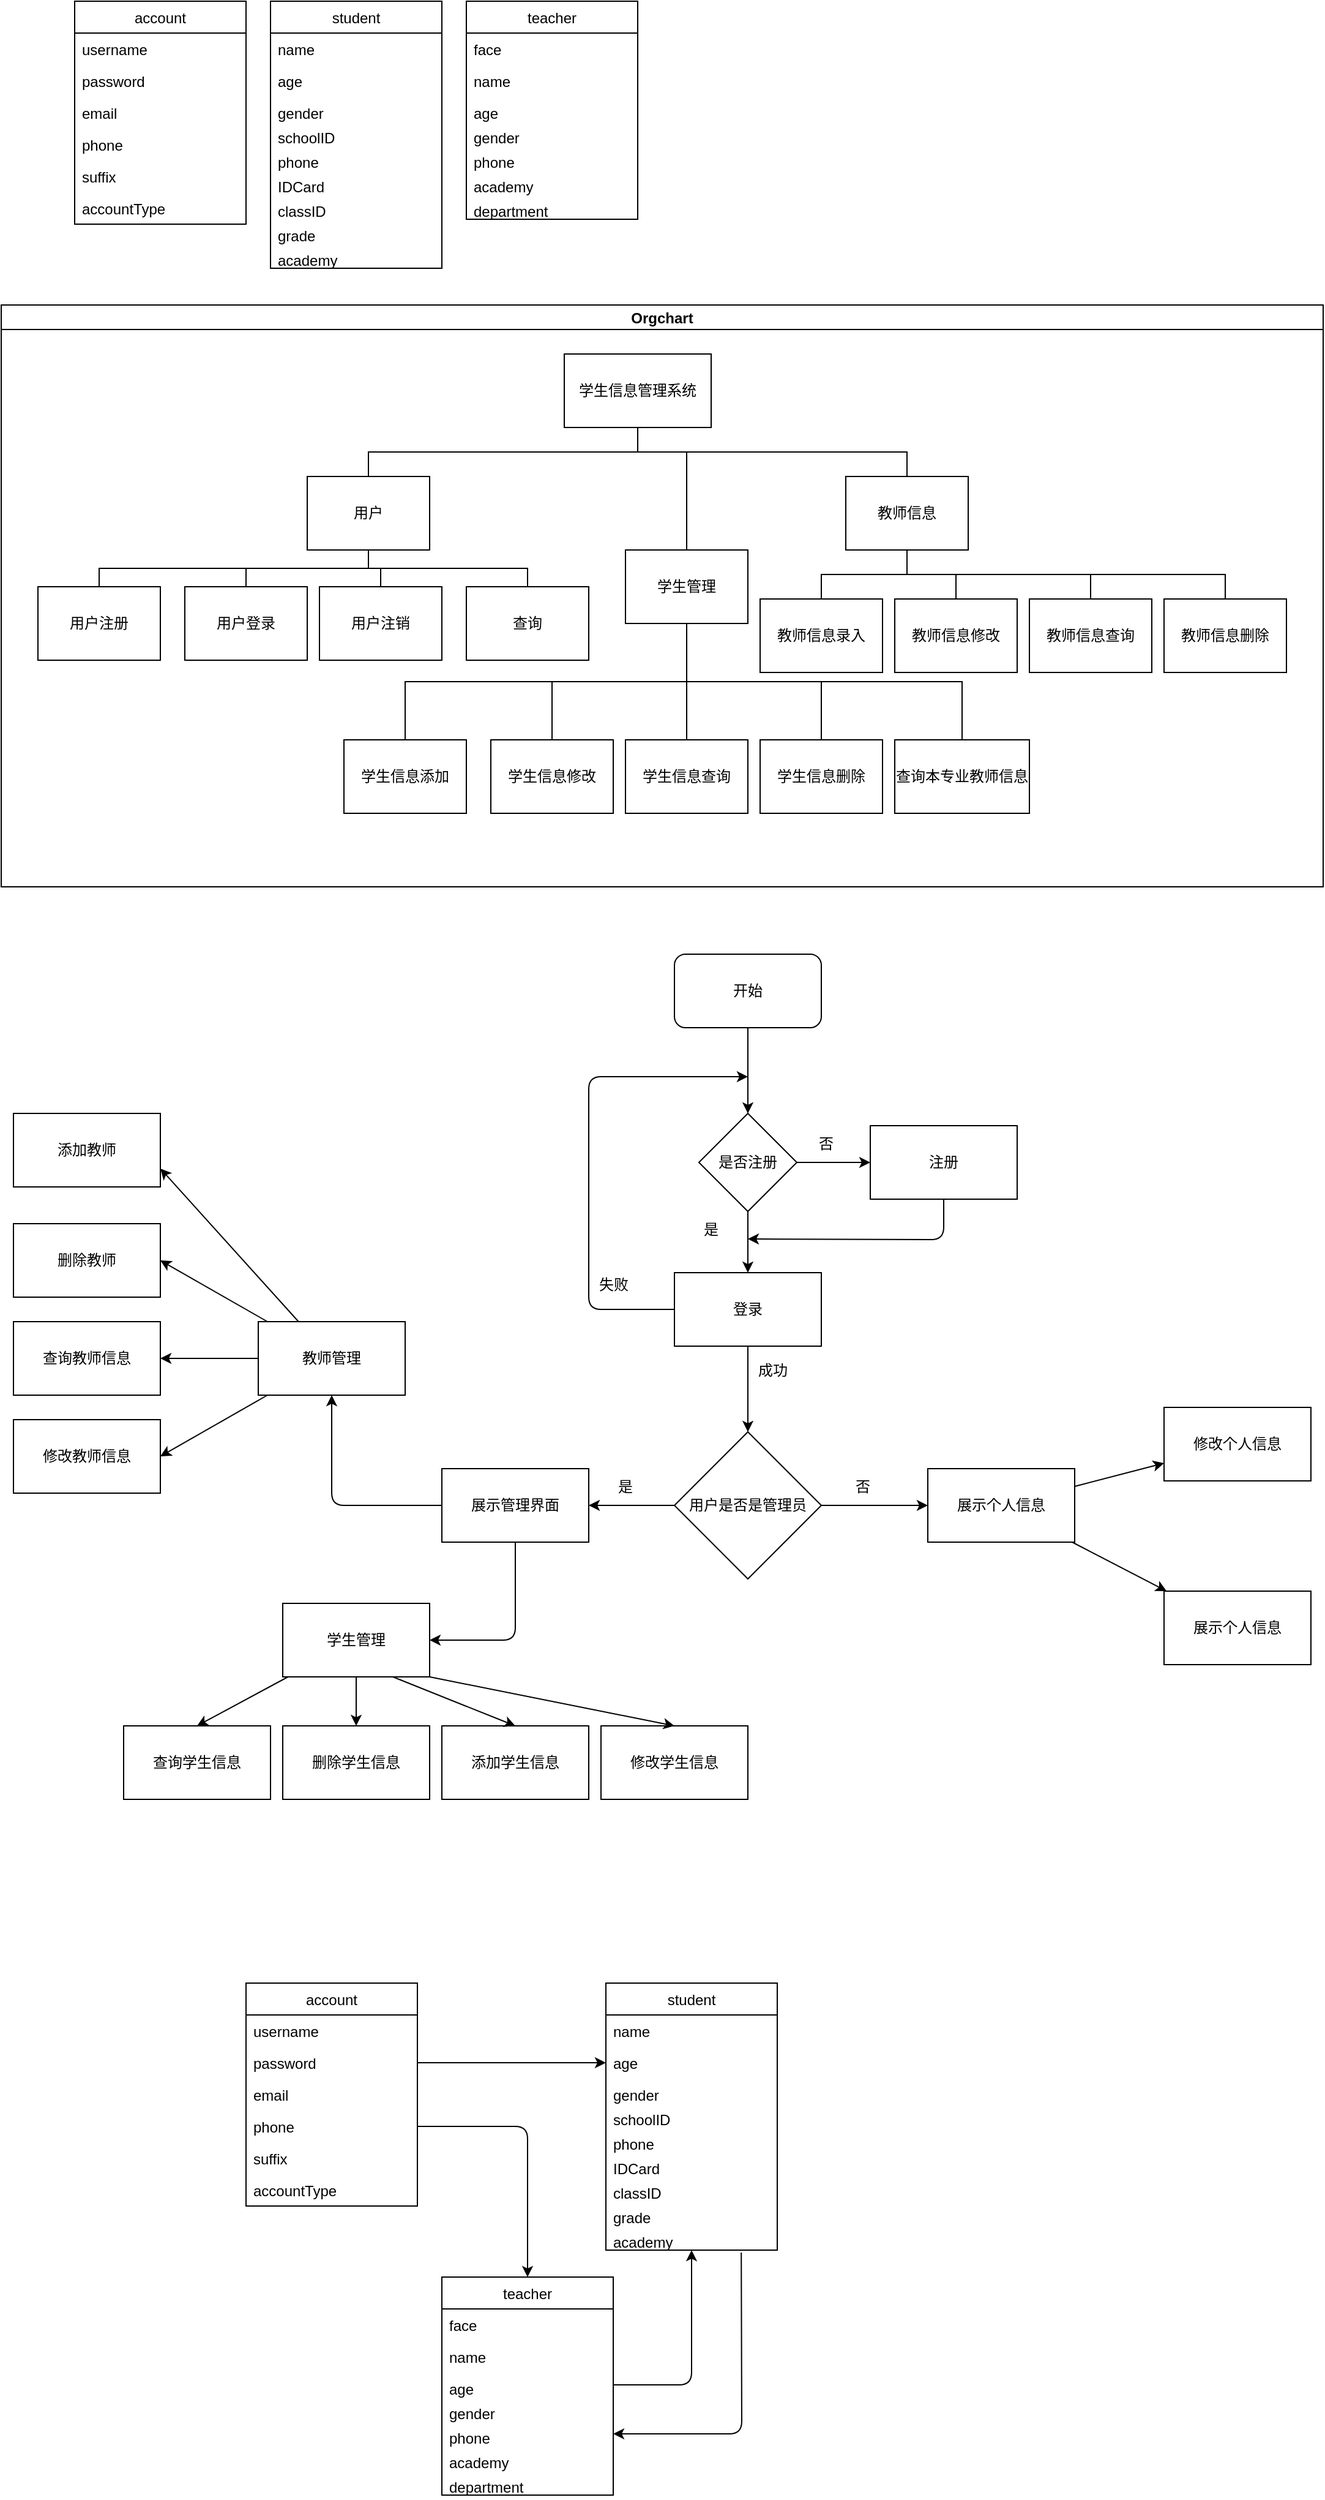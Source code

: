 <mxfile>
    <diagram id="DEsIzvHcYvWovUB4zy_y" name="第 1 页">
        <mxGraphModel dx="1398" dy="728" grid="1" gridSize="10" guides="1" tooltips="1" connect="1" arrows="1" fold="1" page="1" pageScale="1" pageWidth="827" pageHeight="1169" math="0" shadow="0">
            <root>
                <mxCell id="0"/>
                <mxCell id="1" parent="0"/>
                <mxCell id="2" value="account" style="swimlane;fontStyle=0;childLayout=stackLayout;horizontal=1;startSize=26;horizontalStack=0;resizeParent=1;resizeParentMax=0;resizeLast=0;collapsible=1;marginBottom=0;" parent="1" vertex="1">
                    <mxGeometry x="80" y="22" width="140" height="182" as="geometry"/>
                </mxCell>
                <mxCell id="3" value="username" style="text;strokeColor=none;fillColor=none;align=left;verticalAlign=top;spacingLeft=4;spacingRight=4;overflow=hidden;rotatable=0;points=[[0,0.5],[1,0.5]];portConstraint=eastwest;" parent="2" vertex="1">
                    <mxGeometry y="26" width="140" height="26" as="geometry"/>
                </mxCell>
                <mxCell id="4" value="password" style="text;strokeColor=none;fillColor=none;align=left;verticalAlign=top;spacingLeft=4;spacingRight=4;overflow=hidden;rotatable=0;points=[[0,0.5],[1,0.5]];portConstraint=eastwest;" parent="2" vertex="1">
                    <mxGeometry y="52" width="140" height="26" as="geometry"/>
                </mxCell>
                <mxCell id="63" value="email" style="text;strokeColor=none;fillColor=none;align=left;verticalAlign=top;spacingLeft=4;spacingRight=4;overflow=hidden;rotatable=0;points=[[0,0.5],[1,0.5]];portConstraint=eastwest;" vertex="1" parent="2">
                    <mxGeometry y="78" width="140" height="26" as="geometry"/>
                </mxCell>
                <mxCell id="64" value="phone" style="text;strokeColor=none;fillColor=none;align=left;verticalAlign=top;spacingLeft=4;spacingRight=4;overflow=hidden;rotatable=0;points=[[0,0.5],[1,0.5]];portConstraint=eastwest;" vertex="1" parent="2">
                    <mxGeometry y="104" width="140" height="26" as="geometry"/>
                </mxCell>
                <mxCell id="65" value="suffix" style="text;strokeColor=none;fillColor=none;align=left;verticalAlign=top;spacingLeft=4;spacingRight=4;overflow=hidden;rotatable=0;points=[[0,0.5],[1,0.5]];portConstraint=eastwest;" vertex="1" parent="2">
                    <mxGeometry y="130" width="140" height="26" as="geometry"/>
                </mxCell>
                <mxCell id="5" value="accountType" style="text;strokeColor=none;fillColor=none;align=left;verticalAlign=top;spacingLeft=4;spacingRight=4;overflow=hidden;rotatable=0;points=[[0,0.5],[1,0.5]];portConstraint=eastwest;" parent="2" vertex="1">
                    <mxGeometry y="156" width="140" height="26" as="geometry"/>
                </mxCell>
                <mxCell id="10" value="student" style="swimlane;fontStyle=0;childLayout=stackLayout;horizontal=1;startSize=26;horizontalStack=0;resizeParent=1;resizeParentMax=0;resizeLast=0;collapsible=1;marginBottom=0;" parent="1" vertex="1">
                    <mxGeometry x="240" y="22" width="140" height="218" as="geometry"/>
                </mxCell>
                <mxCell id="11" value="name" style="text;strokeColor=none;fillColor=none;align=left;verticalAlign=top;spacingLeft=4;spacingRight=4;overflow=hidden;rotatable=0;points=[[0,0.5],[1,0.5]];portConstraint=eastwest;" parent="10" vertex="1">
                    <mxGeometry y="26" width="140" height="26" as="geometry"/>
                </mxCell>
                <mxCell id="12" value="age" style="text;strokeColor=none;fillColor=none;align=left;verticalAlign=top;spacingLeft=4;spacingRight=4;overflow=hidden;rotatable=0;points=[[0,0.5],[1,0.5]];portConstraint=eastwest;" parent="10" vertex="1">
                    <mxGeometry y="52" width="140" height="26" as="geometry"/>
                </mxCell>
                <mxCell id="13" value="gender" style="text;strokeColor=none;fillColor=none;align=left;verticalAlign=top;spacingLeft=4;spacingRight=4;overflow=hidden;rotatable=0;points=[[0,0.5],[1,0.5]];portConstraint=eastwest;" parent="10" vertex="1">
                    <mxGeometry y="78" width="140" height="20" as="geometry"/>
                </mxCell>
                <mxCell id="14" value="schoolID" style="text;strokeColor=none;fillColor=none;align=left;verticalAlign=top;spacingLeft=4;spacingRight=4;overflow=hidden;rotatable=0;points=[[0,0.5],[1,0.5]];portConstraint=eastwest;" parent="10" vertex="1">
                    <mxGeometry y="98" width="140" height="20" as="geometry"/>
                </mxCell>
                <mxCell id="66" value="phone" style="text;strokeColor=none;fillColor=none;align=left;verticalAlign=top;spacingLeft=4;spacingRight=4;overflow=hidden;rotatable=0;points=[[0,0.5],[1,0.5]];portConstraint=eastwest;" vertex="1" parent="10">
                    <mxGeometry y="118" width="140" height="20" as="geometry"/>
                </mxCell>
                <mxCell id="67" value="IDCard" style="text;strokeColor=none;fillColor=none;align=left;verticalAlign=top;spacingLeft=4;spacingRight=4;overflow=hidden;rotatable=0;points=[[0,0.5],[1,0.5]];portConstraint=eastwest;" vertex="1" parent="10">
                    <mxGeometry y="138" width="140" height="20" as="geometry"/>
                </mxCell>
                <mxCell id="68" value="classID" style="text;strokeColor=none;fillColor=none;align=left;verticalAlign=top;spacingLeft=4;spacingRight=4;overflow=hidden;rotatable=0;points=[[0,0.5],[1,0.5]];portConstraint=eastwest;" vertex="1" parent="10">
                    <mxGeometry y="158" width="140" height="20" as="geometry"/>
                </mxCell>
                <mxCell id="69" value="grade" style="text;strokeColor=none;fillColor=none;align=left;verticalAlign=top;spacingLeft=4;spacingRight=4;overflow=hidden;rotatable=0;points=[[0,0.5],[1,0.5]];portConstraint=eastwest;" vertex="1" parent="10">
                    <mxGeometry y="178" width="140" height="20" as="geometry"/>
                </mxCell>
                <mxCell id="70" value="academy" style="text;strokeColor=none;fillColor=none;align=left;verticalAlign=top;spacingLeft=4;spacingRight=4;overflow=hidden;rotatable=0;points=[[0,0.5],[1,0.5]];portConstraint=eastwest;" vertex="1" parent="10">
                    <mxGeometry y="198" width="140" height="20" as="geometry"/>
                </mxCell>
                <mxCell id="17" value="teacher" style="swimlane;fontStyle=0;childLayout=stackLayout;horizontal=1;startSize=26;horizontalStack=0;resizeParent=1;resizeParentMax=0;resizeLast=0;collapsible=1;marginBottom=0;" parent="1" vertex="1">
                    <mxGeometry x="400" y="22" width="140" height="178" as="geometry"/>
                </mxCell>
                <mxCell id="18" value="face" style="text;strokeColor=none;fillColor=none;align=left;verticalAlign=top;spacingLeft=4;spacingRight=4;overflow=hidden;rotatable=0;points=[[0,0.5],[1,0.5]];portConstraint=eastwest;" parent="17" vertex="1">
                    <mxGeometry y="26" width="140" height="26" as="geometry"/>
                </mxCell>
                <mxCell id="19" value="name" style="text;strokeColor=none;fillColor=none;align=left;verticalAlign=top;spacingLeft=4;spacingRight=4;overflow=hidden;rotatable=0;points=[[0,0.5],[1,0.5]];portConstraint=eastwest;" parent="17" vertex="1">
                    <mxGeometry y="52" width="140" height="26" as="geometry"/>
                </mxCell>
                <mxCell id="20" value="age" style="text;strokeColor=none;fillColor=none;align=left;verticalAlign=top;spacingLeft=4;spacingRight=4;overflow=hidden;rotatable=0;points=[[0,0.5],[1,0.5]];portConstraint=eastwest;" parent="17" vertex="1">
                    <mxGeometry y="78" width="140" height="20" as="geometry"/>
                </mxCell>
                <mxCell id="21" value="gender" style="text;strokeColor=none;fillColor=none;align=left;verticalAlign=top;spacingLeft=4;spacingRight=4;overflow=hidden;rotatable=0;points=[[0,0.5],[1,0.5]];portConstraint=eastwest;" parent="17" vertex="1">
                    <mxGeometry y="98" width="140" height="20" as="geometry"/>
                </mxCell>
                <mxCell id="23" value="phone" style="text;strokeColor=none;fillColor=none;align=left;verticalAlign=top;spacingLeft=4;spacingRight=4;overflow=hidden;rotatable=0;points=[[0,0.5],[1,0.5]];portConstraint=eastwest;" parent="17" vertex="1">
                    <mxGeometry y="118" width="140" height="20" as="geometry"/>
                </mxCell>
                <mxCell id="71" value="academy" style="text;strokeColor=none;fillColor=none;align=left;verticalAlign=top;spacingLeft=4;spacingRight=4;overflow=hidden;rotatable=0;points=[[0,0.5],[1,0.5]];portConstraint=eastwest;" vertex="1" parent="17">
                    <mxGeometry y="138" width="140" height="20" as="geometry"/>
                </mxCell>
                <mxCell id="72" value="department" style="text;strokeColor=none;fillColor=none;align=left;verticalAlign=top;spacingLeft=4;spacingRight=4;overflow=hidden;rotatable=0;points=[[0,0.5],[1,0.5]];portConstraint=eastwest;" vertex="1" parent="17">
                    <mxGeometry y="158" width="140" height="20" as="geometry"/>
                </mxCell>
                <mxCell id="24" value="Orgchart" style="swimlane;startSize=20;horizontal=1;containerType=tree;newEdgeStyle={&quot;edgeStyle&quot;:&quot;elbowEdgeStyle&quot;,&quot;startArrow&quot;:&quot;none&quot;,&quot;endArrow&quot;:&quot;none&quot;};" parent="1" vertex="1">
                    <mxGeometry x="20" y="270" width="1080" height="475" as="geometry"/>
                </mxCell>
                <mxCell id="25" value="" style="edgeStyle=elbowEdgeStyle;elbow=vertical;startArrow=none;endArrow=none;rounded=0;" parent="24" source="27" target="28" edge="1">
                    <mxGeometry relative="1" as="geometry"/>
                </mxCell>
                <mxCell id="26" value="" style="edgeStyle=elbowEdgeStyle;elbow=vertical;startArrow=none;endArrow=none;rounded=0;exitX=0.5;exitY=1;exitDx=0;exitDy=0;" parent="24" source="27" target="29" edge="1">
                    <mxGeometry relative="1" as="geometry">
                        <Array as="points">
                            <mxPoint x="560" y="120"/>
                            <mxPoint x="550" y="178"/>
                        </Array>
                        <mxPoint x="520" y="120" as="sourcePoint"/>
                    </mxGeometry>
                </mxCell>
                <UserObject label="学生信息管理系统" treeRoot="1" id="27">
                    <mxCell style="whiteSpace=wrap;html=1;align=center;treeFolding=1;treeMoving=1;newEdgeStyle={&quot;edgeStyle&quot;:&quot;elbowEdgeStyle&quot;,&quot;startArrow&quot;:&quot;none&quot;,&quot;endArrow&quot;:&quot;none&quot;};" parent="24" vertex="1">
                        <mxGeometry x="460" y="40" width="120" height="60" as="geometry"/>
                    </mxCell>
                </UserObject>
                <mxCell id="28" value="用户" style="whiteSpace=wrap;html=1;align=center;verticalAlign=middle;treeFolding=1;treeMoving=1;newEdgeStyle={&quot;edgeStyle&quot;:&quot;elbowEdgeStyle&quot;,&quot;startArrow&quot;:&quot;none&quot;,&quot;endArrow&quot;:&quot;none&quot;};" parent="24" vertex="1">
                    <mxGeometry x="250" y="140" width="100" height="60" as="geometry"/>
                </mxCell>
                <mxCell id="29" value="学生管理" style="whiteSpace=wrap;html=1;align=center;verticalAlign=middle;treeFolding=1;treeMoving=1;newEdgeStyle={&quot;edgeStyle&quot;:&quot;elbowEdgeStyle&quot;,&quot;startArrow&quot;:&quot;none&quot;,&quot;endArrow&quot;:&quot;none&quot;};" parent="24" vertex="1">
                    <mxGeometry x="510" y="200" width="100" height="60" as="geometry"/>
                </mxCell>
                <mxCell id="34" value="" style="edgeStyle=elbowEdgeStyle;elbow=vertical;startArrow=none;endArrow=none;rounded=0;" parent="24" source="28" target="35" edge="1">
                    <mxGeometry relative="1" as="geometry">
                        <mxPoint x="405" y="380" as="sourcePoint"/>
                    </mxGeometry>
                </mxCell>
                <mxCell id="35" value="用户登录" style="whiteSpace=wrap;html=1;align=center;verticalAlign=middle;treeFolding=1;treeMoving=1;newEdgeStyle={&quot;edgeStyle&quot;:&quot;elbowEdgeStyle&quot;,&quot;startArrow&quot;:&quot;none&quot;,&quot;endArrow&quot;:&quot;none&quot;};" parent="24" vertex="1">
                    <mxGeometry x="150" y="230" width="100" height="60" as="geometry"/>
                </mxCell>
                <mxCell id="36" value="" style="edgeStyle=elbowEdgeStyle;elbow=vertical;startArrow=none;endArrow=none;rounded=0;" parent="24" source="28" target="37" edge="1">
                    <mxGeometry relative="1" as="geometry">
                        <mxPoint x="275" y="480" as="sourcePoint"/>
                    </mxGeometry>
                </mxCell>
                <mxCell id="37" value="用户注销" style="whiteSpace=wrap;html=1;align=center;verticalAlign=middle;treeFolding=1;treeMoving=1;newEdgeStyle={&quot;edgeStyle&quot;:&quot;elbowEdgeStyle&quot;,&quot;startArrow&quot;:&quot;none&quot;,&quot;endArrow&quot;:&quot;none&quot;};" parent="24" vertex="1">
                    <mxGeometry x="260" y="230" width="100" height="60" as="geometry"/>
                </mxCell>
                <mxCell id="38" value="" style="edgeStyle=elbowEdgeStyle;elbow=vertical;startArrow=none;endArrow=none;rounded=0;" parent="24" source="28" target="39" edge="1">
                    <mxGeometry relative="1" as="geometry">
                        <mxPoint x="145" y="490" as="sourcePoint"/>
                    </mxGeometry>
                </mxCell>
                <mxCell id="39" value="用户注册" style="whiteSpace=wrap;html=1;align=center;verticalAlign=middle;treeFolding=1;treeMoving=1;newEdgeStyle={&quot;edgeStyle&quot;:&quot;elbowEdgeStyle&quot;,&quot;startArrow&quot;:&quot;none&quot;,&quot;endArrow&quot;:&quot;none&quot;};" parent="24" vertex="1">
                    <mxGeometry x="30" y="230" width="100" height="60" as="geometry"/>
                </mxCell>
                <mxCell id="40" value="" style="edgeStyle=elbowEdgeStyle;elbow=vertical;startArrow=none;endArrow=none;rounded=0;" parent="24" source="28" target="41" edge="1">
                    <mxGeometry relative="1" as="geometry">
                        <mxPoint x="295" y="450" as="sourcePoint"/>
                    </mxGeometry>
                </mxCell>
                <mxCell id="41" value="查询" style="whiteSpace=wrap;html=1;align=center;verticalAlign=middle;treeFolding=1;treeMoving=1;newEdgeStyle={&quot;edgeStyle&quot;:&quot;elbowEdgeStyle&quot;,&quot;startArrow&quot;:&quot;none&quot;,&quot;endArrow&quot;:&quot;none&quot;};" parent="24" vertex="1">
                    <mxGeometry x="380" y="230" width="100" height="60" as="geometry"/>
                </mxCell>
                <mxCell id="42" value="" style="edgeStyle=elbowEdgeStyle;elbow=vertical;startArrow=none;endArrow=none;rounded=0;" edge="1" target="43" source="27" parent="24">
                    <mxGeometry relative="1" as="geometry">
                        <mxPoint x="280" y="360" as="sourcePoint"/>
                    </mxGeometry>
                </mxCell>
                <mxCell id="43" value="教师信息" style="whiteSpace=wrap;html=1;align=center;verticalAlign=middle;treeFolding=1;treeMoving=1;newEdgeStyle={&quot;edgeStyle&quot;:&quot;elbowEdgeStyle&quot;,&quot;startArrow&quot;:&quot;none&quot;,&quot;endArrow&quot;:&quot;none&quot;};" vertex="1" parent="24">
                    <mxGeometry x="690" y="140" width="100" height="60" as="geometry"/>
                </mxCell>
                <mxCell id="44" value="" style="edgeStyle=elbowEdgeStyle;elbow=vertical;startArrow=none;endArrow=none;rounded=0;" edge="1" target="45" source="29" parent="24">
                    <mxGeometry relative="1" as="geometry">
                        <mxPoint x="405" y="360" as="sourcePoint"/>
                    </mxGeometry>
                </mxCell>
                <mxCell id="45" value="学生信息添加" style="whiteSpace=wrap;html=1;align=center;verticalAlign=middle;treeFolding=1;treeMoving=1;newEdgeStyle={&quot;edgeStyle&quot;:&quot;elbowEdgeStyle&quot;,&quot;startArrow&quot;:&quot;none&quot;,&quot;endArrow&quot;:&quot;none&quot;};" vertex="1" collapsed="1" parent="24">
                    <mxGeometry x="280" y="355" width="100" height="60" as="geometry"/>
                </mxCell>
                <mxCell id="46" value="" style="edgeStyle=elbowEdgeStyle;elbow=vertical;startArrow=none;endArrow=none;rounded=0;" edge="1" target="47" source="29" parent="24">
                    <mxGeometry relative="1" as="geometry">
                        <mxPoint x="405" y="460" as="sourcePoint"/>
                    </mxGeometry>
                </mxCell>
                <mxCell id="47" value="学生信息修改" style="whiteSpace=wrap;html=1;align=center;verticalAlign=middle;treeFolding=1;treeMoving=1;newEdgeStyle={&quot;edgeStyle&quot;:&quot;elbowEdgeStyle&quot;,&quot;startArrow&quot;:&quot;none&quot;,&quot;endArrow&quot;:&quot;none&quot;};" vertex="1" collapsed="1" parent="24">
                    <mxGeometry x="400" y="355" width="100" height="60" as="geometry"/>
                </mxCell>
                <mxCell id="48" value="" style="edgeStyle=elbowEdgeStyle;elbow=vertical;startArrow=none;endArrow=none;rounded=0;" edge="1" target="49" source="29" parent="24">
                    <mxGeometry relative="1" as="geometry">
                        <mxPoint x="405" y="460" as="sourcePoint"/>
                    </mxGeometry>
                </mxCell>
                <mxCell id="49" value="学生信息查询" style="whiteSpace=wrap;html=1;align=center;verticalAlign=middle;treeFolding=1;treeMoving=1;newEdgeStyle={&quot;edgeStyle&quot;:&quot;elbowEdgeStyle&quot;,&quot;startArrow&quot;:&quot;none&quot;,&quot;endArrow&quot;:&quot;none&quot;};" vertex="1" collapsed="1" parent="24">
                    <mxGeometry x="510" y="355" width="100" height="60" as="geometry"/>
                </mxCell>
                <mxCell id="50" value="" style="edgeStyle=elbowEdgeStyle;elbow=vertical;startArrow=none;endArrow=none;rounded=0;" edge="1" target="51" source="29" parent="24">
                    <mxGeometry relative="1" as="geometry">
                        <mxPoint x="405" y="460" as="sourcePoint"/>
                    </mxGeometry>
                </mxCell>
                <mxCell id="51" value="学生信息删除" style="whiteSpace=wrap;html=1;align=center;verticalAlign=middle;treeFolding=1;treeMoving=1;newEdgeStyle={&quot;edgeStyle&quot;:&quot;elbowEdgeStyle&quot;,&quot;startArrow&quot;:&quot;none&quot;,&quot;endArrow&quot;:&quot;none&quot;};" vertex="1" collapsed="1" parent="24">
                    <mxGeometry x="620" y="355" width="100" height="60" as="geometry"/>
                </mxCell>
                <mxCell id="52" value="" style="edgeStyle=elbowEdgeStyle;elbow=vertical;startArrow=none;endArrow=none;rounded=0;" edge="1" target="53" source="43" parent="24">
                    <mxGeometry relative="1" as="geometry">
                        <mxPoint x="285" y="360" as="sourcePoint"/>
                    </mxGeometry>
                </mxCell>
                <mxCell id="53" value="教师信息录入" style="whiteSpace=wrap;html=1;align=center;verticalAlign=middle;treeFolding=1;treeMoving=1;newEdgeStyle={&quot;edgeStyle&quot;:&quot;elbowEdgeStyle&quot;,&quot;startArrow&quot;:&quot;none&quot;,&quot;endArrow&quot;:&quot;none&quot;};" vertex="1" collapsed="1" parent="24">
                    <mxGeometry x="620" y="240" width="100" height="60" as="geometry"/>
                </mxCell>
                <mxCell id="54" value="" style="edgeStyle=elbowEdgeStyle;elbow=vertical;startArrow=none;endArrow=none;rounded=0;" edge="1" target="55" source="43" parent="24">
                    <mxGeometry relative="1" as="geometry">
                        <mxPoint x="285" y="360" as="sourcePoint"/>
                    </mxGeometry>
                </mxCell>
                <mxCell id="55" value="教师信息修改" style="whiteSpace=wrap;html=1;align=center;verticalAlign=middle;treeFolding=1;treeMoving=1;newEdgeStyle={&quot;edgeStyle&quot;:&quot;elbowEdgeStyle&quot;,&quot;startArrow&quot;:&quot;none&quot;,&quot;endArrow&quot;:&quot;none&quot;};" vertex="1" collapsed="1" parent="24">
                    <mxGeometry x="730" y="240" width="100" height="60" as="geometry"/>
                </mxCell>
                <mxCell id="56" value="" style="edgeStyle=elbowEdgeStyle;elbow=vertical;startArrow=none;endArrow=none;rounded=0;" edge="1" target="57" source="43" parent="24">
                    <mxGeometry relative="1" as="geometry">
                        <mxPoint x="285" y="360" as="sourcePoint"/>
                    </mxGeometry>
                </mxCell>
                <mxCell id="57" value="教师信息查询" style="whiteSpace=wrap;html=1;align=center;verticalAlign=middle;treeFolding=1;treeMoving=1;newEdgeStyle={&quot;edgeStyle&quot;:&quot;elbowEdgeStyle&quot;,&quot;startArrow&quot;:&quot;none&quot;,&quot;endArrow&quot;:&quot;none&quot;};" vertex="1" collapsed="1" parent="24">
                    <mxGeometry x="840" y="240" width="100" height="60" as="geometry"/>
                </mxCell>
                <mxCell id="60" value="" style="edgeStyle=elbowEdgeStyle;elbow=vertical;startArrow=none;endArrow=none;rounded=0;" edge="1" target="61" source="43" parent="24">
                    <mxGeometry relative="1" as="geometry">
                        <mxPoint x="770" y="405" as="sourcePoint"/>
                    </mxGeometry>
                </mxCell>
                <mxCell id="61" value="教师信息删除" style="whiteSpace=wrap;html=1;align=center;verticalAlign=middle;treeFolding=1;treeMoving=1;newEdgeStyle={&quot;edgeStyle&quot;:&quot;elbowEdgeStyle&quot;,&quot;startArrow&quot;:&quot;none&quot;,&quot;endArrow&quot;:&quot;none&quot;};" vertex="1" collapsed="1" parent="24">
                    <mxGeometry x="950" y="240" width="100" height="60" as="geometry"/>
                </mxCell>
                <mxCell id="171" value="" style="edgeStyle=elbowEdgeStyle;elbow=vertical;startArrow=none;endArrow=none;rounded=0;" edge="1" target="172" source="29" parent="24">
                    <mxGeometry relative="1" as="geometry">
                        <mxPoint x="580" y="530" as="sourcePoint"/>
                    </mxGeometry>
                </mxCell>
                <mxCell id="172" value="查询本专业教师信息" style="whiteSpace=wrap;html=1;align=center;verticalAlign=middle;treeFolding=1;treeMoving=1;newEdgeStyle={&quot;edgeStyle&quot;:&quot;elbowEdgeStyle&quot;,&quot;startArrow&quot;:&quot;none&quot;,&quot;endArrow&quot;:&quot;none&quot;};" vertex="1" collapsed="1" parent="24">
                    <mxGeometry x="730" y="355" width="110" height="60" as="geometry"/>
                </mxCell>
                <mxCell id="84" style="edgeStyle=none;html=1;entryX=0.5;entryY=0;entryDx=0;entryDy=0;" edge="1" parent="1" source="74" target="77">
                    <mxGeometry relative="1" as="geometry"/>
                </mxCell>
                <mxCell id="74" value="开始" style="rounded=1;whiteSpace=wrap;html=1;" vertex="1" parent="1">
                    <mxGeometry x="570" y="800" width="120" height="60" as="geometry"/>
                </mxCell>
                <mxCell id="85" style="edgeStyle=none;html=1;exitX=0.5;exitY=1;exitDx=0;exitDy=0;" edge="1" parent="1" source="77" target="81">
                    <mxGeometry relative="1" as="geometry"/>
                </mxCell>
                <mxCell id="90" value="" style="edgeStyle=none;html=1;" edge="1" parent="1" source="77" target="88">
                    <mxGeometry relative="1" as="geometry"/>
                </mxCell>
                <mxCell id="77" value="是否注册" style="rhombus;whiteSpace=wrap;html=1;" vertex="1" parent="1">
                    <mxGeometry x="590" y="930" width="80" height="80" as="geometry"/>
                </mxCell>
                <mxCell id="94" style="edgeStyle=none;html=1;exitX=0.5;exitY=1;exitDx=0;exitDy=0;" edge="1" parent="1" source="81" target="93">
                    <mxGeometry relative="1" as="geometry"/>
                </mxCell>
                <mxCell id="117" style="edgeStyle=none;html=1;" edge="1" parent="1" source="81">
                    <mxGeometry relative="1" as="geometry">
                        <mxPoint x="630" y="900" as="targetPoint"/>
                        <Array as="points">
                            <mxPoint x="500" y="1090"/>
                            <mxPoint x="500" y="900"/>
                        </Array>
                    </mxGeometry>
                </mxCell>
                <mxCell id="81" value="登录" style="whiteSpace=wrap;html=1;rounded=0;" vertex="1" parent="1">
                    <mxGeometry x="570" y="1060" width="120" height="60" as="geometry"/>
                </mxCell>
                <mxCell id="86" value="是" style="text;html=1;strokeColor=none;fillColor=none;align=center;verticalAlign=middle;whiteSpace=wrap;rounded=0;" vertex="1" parent="1">
                    <mxGeometry x="570" y="1010" width="60" height="30" as="geometry"/>
                </mxCell>
                <mxCell id="91" style="edgeStyle=none;html=1;entryX=1;entryY=0.75;entryDx=0;entryDy=0;" edge="1" parent="1" source="88" target="86">
                    <mxGeometry relative="1" as="geometry">
                        <mxPoint x="700" y="1090" as="targetPoint"/>
                        <Array as="points">
                            <mxPoint x="790" y="1033"/>
                        </Array>
                    </mxGeometry>
                </mxCell>
                <mxCell id="88" value="注册" style="whiteSpace=wrap;html=1;" vertex="1" parent="1">
                    <mxGeometry x="730" y="940" width="120" height="60" as="geometry"/>
                </mxCell>
                <mxCell id="97" value="" style="edgeStyle=none;html=1;" edge="1" parent="1" source="93" target="96">
                    <mxGeometry relative="1" as="geometry"/>
                </mxCell>
                <mxCell id="99" value="" style="edgeStyle=none;html=1;" edge="1" parent="1" source="93" target="98">
                    <mxGeometry relative="1" as="geometry"/>
                </mxCell>
                <mxCell id="93" value="用户是否是管理员" style="rhombus;whiteSpace=wrap;html=1;" vertex="1" parent="1">
                    <mxGeometry x="570" y="1190" width="120" height="120" as="geometry"/>
                </mxCell>
                <mxCell id="95" value="否" style="text;html=1;strokeColor=none;fillColor=none;align=center;verticalAlign=middle;whiteSpace=wrap;rounded=0;" vertex="1" parent="1">
                    <mxGeometry x="664" y="940" width="60" height="30" as="geometry"/>
                </mxCell>
                <mxCell id="178" style="edgeStyle=none;html=1;entryX=1;entryY=0.5;entryDx=0;entryDy=0;" edge="1" parent="1" source="96" target="177">
                    <mxGeometry relative="1" as="geometry">
                        <Array as="points">
                            <mxPoint x="440" y="1360"/>
                        </Array>
                    </mxGeometry>
                </mxCell>
                <mxCell id="184" value="" style="edgeStyle=none;html=1;" edge="1" parent="1" source="96" target="183">
                    <mxGeometry relative="1" as="geometry">
                        <Array as="points">
                            <mxPoint x="290" y="1250"/>
                        </Array>
                    </mxGeometry>
                </mxCell>
                <mxCell id="96" value="展示管理界面" style="whiteSpace=wrap;html=1;" vertex="1" parent="1">
                    <mxGeometry x="380" y="1220" width="120" height="60" as="geometry"/>
                </mxCell>
                <mxCell id="104" value="" style="edgeStyle=none;html=1;" edge="1" parent="1" source="98" target="103">
                    <mxGeometry relative="1" as="geometry"/>
                </mxCell>
                <mxCell id="108" value="" style="edgeStyle=none;html=1;" edge="1" parent="1" source="98" target="107">
                    <mxGeometry relative="1" as="geometry"/>
                </mxCell>
                <mxCell id="98" value="展示个人信息" style="whiteSpace=wrap;html=1;" vertex="1" parent="1">
                    <mxGeometry x="777" y="1220" width="120" height="60" as="geometry"/>
                </mxCell>
                <mxCell id="100" value="是" style="text;html=1;strokeColor=none;fillColor=none;align=center;verticalAlign=middle;whiteSpace=wrap;rounded=0;" vertex="1" parent="1">
                    <mxGeometry x="500" y="1220" width="60" height="30" as="geometry"/>
                </mxCell>
                <mxCell id="101" value="否" style="text;html=1;strokeColor=none;fillColor=none;align=center;verticalAlign=middle;whiteSpace=wrap;rounded=0;" vertex="1" parent="1">
                    <mxGeometry x="694" y="1220" width="60" height="30" as="geometry"/>
                </mxCell>
                <mxCell id="103" value="展示个人信息" style="whiteSpace=wrap;html=1;" vertex="1" parent="1">
                    <mxGeometry x="970" y="1320" width="120" height="60" as="geometry"/>
                </mxCell>
                <mxCell id="107" value="修改个人信息" style="whiteSpace=wrap;html=1;" vertex="1" parent="1">
                    <mxGeometry x="970" y="1170" width="120" height="60" as="geometry"/>
                </mxCell>
                <mxCell id="109" value="修改学生信息" style="whiteSpace=wrap;html=1;" vertex="1" parent="1">
                    <mxGeometry x="510" y="1430" width="120" height="60" as="geometry"/>
                </mxCell>
                <mxCell id="111" value="添加学生信息" style="whiteSpace=wrap;html=1;" vertex="1" parent="1">
                    <mxGeometry x="380" y="1430" width="120" height="60" as="geometry"/>
                </mxCell>
                <mxCell id="113" value="删除学生信息" style="whiteSpace=wrap;html=1;" vertex="1" parent="1">
                    <mxGeometry x="250" y="1430" width="120" height="60" as="geometry"/>
                </mxCell>
                <mxCell id="115" value="查询学生信息" style="whiteSpace=wrap;html=1;" vertex="1" parent="1">
                    <mxGeometry x="120" y="1430" width="120" height="60" as="geometry"/>
                </mxCell>
                <mxCell id="118" value="失败" style="text;html=1;align=center;verticalAlign=middle;resizable=0;points=[];autosize=1;strokeColor=none;fillColor=none;" vertex="1" parent="1">
                    <mxGeometry x="500" y="1060" width="40" height="20" as="geometry"/>
                </mxCell>
                <mxCell id="119" value="成功" style="text;html=1;align=center;verticalAlign=middle;resizable=0;points=[];autosize=1;strokeColor=none;fillColor=none;" vertex="1" parent="1">
                    <mxGeometry x="630" y="1130" width="40" height="20" as="geometry"/>
                </mxCell>
                <mxCell id="123" value="" style="edgeStyle=none;html=1;exitX=1;exitY=0.25;exitDx=0;exitDy=0;" edge="1" parent="1">
                    <mxGeometry relative="1" as="geometry">
                        <mxPoint x="240" y="1615" as="sourcePoint"/>
                        <Array as="points">
                            <mxPoint x="380" y="1615"/>
                        </Array>
                    </mxGeometry>
                </mxCell>
                <mxCell id="125" value="" style="edgeStyle=none;html=1;exitX=1;exitY=0.75;exitDx=0;exitDy=0;" edge="1" parent="1">
                    <mxGeometry relative="1" as="geometry">
                        <mxPoint x="240" y="1645" as="sourcePoint"/>
                        <Array as="points">
                            <mxPoint x="380" y="1645"/>
                        </Array>
                    </mxGeometry>
                </mxCell>
                <mxCell id="126" style="edgeStyle=none;html=1;entryX=1;entryY=0.5;entryDx=0;entryDy=0;" edge="1" parent="1">
                    <mxGeometry relative="1" as="geometry">
                        <mxPoint x="440" y="1550" as="targetPoint"/>
                        <Array as="points">
                            <mxPoint x="540" y="1700"/>
                            <mxPoint x="540" y="1550"/>
                        </Array>
                    </mxGeometry>
                </mxCell>
                <mxCell id="134" value="account" style="swimlane;fontStyle=0;childLayout=stackLayout;horizontal=1;startSize=26;horizontalStack=0;resizeParent=1;resizeParentMax=0;resizeLast=0;collapsible=1;marginBottom=0;" vertex="1" parent="1">
                    <mxGeometry x="220" y="1640" width="140" height="182" as="geometry"/>
                </mxCell>
                <mxCell id="135" value="username" style="text;strokeColor=none;fillColor=none;align=left;verticalAlign=top;spacingLeft=4;spacingRight=4;overflow=hidden;rotatable=0;points=[[0,0.5],[1,0.5]];portConstraint=eastwest;" vertex="1" parent="134">
                    <mxGeometry y="26" width="140" height="26" as="geometry"/>
                </mxCell>
                <mxCell id="136" value="password" style="text;strokeColor=none;fillColor=none;align=left;verticalAlign=top;spacingLeft=4;spacingRight=4;overflow=hidden;rotatable=0;points=[[0,0.5],[1,0.5]];portConstraint=eastwest;" vertex="1" parent="134">
                    <mxGeometry y="52" width="140" height="26" as="geometry"/>
                </mxCell>
                <mxCell id="137" value="email" style="text;strokeColor=none;fillColor=none;align=left;verticalAlign=top;spacingLeft=4;spacingRight=4;overflow=hidden;rotatable=0;points=[[0,0.5],[1,0.5]];portConstraint=eastwest;" vertex="1" parent="134">
                    <mxGeometry y="78" width="140" height="26" as="geometry"/>
                </mxCell>
                <mxCell id="138" value="phone" style="text;strokeColor=none;fillColor=none;align=left;verticalAlign=top;spacingLeft=4;spacingRight=4;overflow=hidden;rotatable=0;points=[[0,0.5],[1,0.5]];portConstraint=eastwest;" vertex="1" parent="134">
                    <mxGeometry y="104" width="140" height="26" as="geometry"/>
                </mxCell>
                <mxCell id="139" value="suffix" style="text;strokeColor=none;fillColor=none;align=left;verticalAlign=top;spacingLeft=4;spacingRight=4;overflow=hidden;rotatable=0;points=[[0,0.5],[1,0.5]];portConstraint=eastwest;" vertex="1" parent="134">
                    <mxGeometry y="130" width="140" height="26" as="geometry"/>
                </mxCell>
                <mxCell id="140" value="accountType" style="text;strokeColor=none;fillColor=none;align=left;verticalAlign=top;spacingLeft=4;spacingRight=4;overflow=hidden;rotatable=0;points=[[0,0.5],[1,0.5]];portConstraint=eastwest;" vertex="1" parent="134">
                    <mxGeometry y="156" width="140" height="26" as="geometry"/>
                </mxCell>
                <mxCell id="141" value="student" style="swimlane;fontStyle=0;childLayout=stackLayout;horizontal=1;startSize=26;horizontalStack=0;resizeParent=1;resizeParentMax=0;resizeLast=0;collapsible=1;marginBottom=0;" vertex="1" parent="1">
                    <mxGeometry x="514" y="1640" width="140" height="218" as="geometry"/>
                </mxCell>
                <mxCell id="142" value="name" style="text;strokeColor=none;fillColor=none;align=left;verticalAlign=top;spacingLeft=4;spacingRight=4;overflow=hidden;rotatable=0;points=[[0,0.5],[1,0.5]];portConstraint=eastwest;" vertex="1" parent="141">
                    <mxGeometry y="26" width="140" height="26" as="geometry"/>
                </mxCell>
                <mxCell id="143" value="age" style="text;strokeColor=none;fillColor=none;align=left;verticalAlign=top;spacingLeft=4;spacingRight=4;overflow=hidden;rotatable=0;points=[[0,0.5],[1,0.5]];portConstraint=eastwest;" vertex="1" parent="141">
                    <mxGeometry y="52" width="140" height="26" as="geometry"/>
                </mxCell>
                <mxCell id="144" value="gender" style="text;strokeColor=none;fillColor=none;align=left;verticalAlign=top;spacingLeft=4;spacingRight=4;overflow=hidden;rotatable=0;points=[[0,0.5],[1,0.5]];portConstraint=eastwest;" vertex="1" parent="141">
                    <mxGeometry y="78" width="140" height="20" as="geometry"/>
                </mxCell>
                <mxCell id="145" value="schoolID" style="text;strokeColor=none;fillColor=none;align=left;verticalAlign=top;spacingLeft=4;spacingRight=4;overflow=hidden;rotatable=0;points=[[0,0.5],[1,0.5]];portConstraint=eastwest;" vertex="1" parent="141">
                    <mxGeometry y="98" width="140" height="20" as="geometry"/>
                </mxCell>
                <mxCell id="146" value="phone" style="text;strokeColor=none;fillColor=none;align=left;verticalAlign=top;spacingLeft=4;spacingRight=4;overflow=hidden;rotatable=0;points=[[0,0.5],[1,0.5]];portConstraint=eastwest;" vertex="1" parent="141">
                    <mxGeometry y="118" width="140" height="20" as="geometry"/>
                </mxCell>
                <mxCell id="147" value="IDCard" style="text;strokeColor=none;fillColor=none;align=left;verticalAlign=top;spacingLeft=4;spacingRight=4;overflow=hidden;rotatable=0;points=[[0,0.5],[1,0.5]];portConstraint=eastwest;" vertex="1" parent="141">
                    <mxGeometry y="138" width="140" height="20" as="geometry"/>
                </mxCell>
                <mxCell id="148" value="classID" style="text;strokeColor=none;fillColor=none;align=left;verticalAlign=top;spacingLeft=4;spacingRight=4;overflow=hidden;rotatable=0;points=[[0,0.5],[1,0.5]];portConstraint=eastwest;" vertex="1" parent="141">
                    <mxGeometry y="158" width="140" height="20" as="geometry"/>
                </mxCell>
                <mxCell id="149" value="grade" style="text;strokeColor=none;fillColor=none;align=left;verticalAlign=top;spacingLeft=4;spacingRight=4;overflow=hidden;rotatable=0;points=[[0,0.5],[1,0.5]];portConstraint=eastwest;" vertex="1" parent="141">
                    <mxGeometry y="178" width="140" height="20" as="geometry"/>
                </mxCell>
                <mxCell id="150" value="academy" style="text;strokeColor=none;fillColor=none;align=left;verticalAlign=top;spacingLeft=4;spacingRight=4;overflow=hidden;rotatable=0;points=[[0,0.5],[1,0.5]];portConstraint=eastwest;" vertex="1" parent="141">
                    <mxGeometry y="198" width="140" height="20" as="geometry"/>
                </mxCell>
                <mxCell id="151" value="teacher" style="swimlane;fontStyle=0;childLayout=stackLayout;horizontal=1;startSize=26;horizontalStack=0;resizeParent=1;resizeParentMax=0;resizeLast=0;collapsible=1;marginBottom=0;" vertex="1" parent="1">
                    <mxGeometry x="380" y="1880" width="140" height="178" as="geometry"/>
                </mxCell>
                <mxCell id="152" value="face" style="text;strokeColor=none;fillColor=none;align=left;verticalAlign=top;spacingLeft=4;spacingRight=4;overflow=hidden;rotatable=0;points=[[0,0.5],[1,0.5]];portConstraint=eastwest;" vertex="1" parent="151">
                    <mxGeometry y="26" width="140" height="26" as="geometry"/>
                </mxCell>
                <mxCell id="153" value="name" style="text;strokeColor=none;fillColor=none;align=left;verticalAlign=top;spacingLeft=4;spacingRight=4;overflow=hidden;rotatable=0;points=[[0,0.5],[1,0.5]];portConstraint=eastwest;" vertex="1" parent="151">
                    <mxGeometry y="52" width="140" height="26" as="geometry"/>
                </mxCell>
                <mxCell id="154" value="age" style="text;strokeColor=none;fillColor=none;align=left;verticalAlign=top;spacingLeft=4;spacingRight=4;overflow=hidden;rotatable=0;points=[[0,0.5],[1,0.5]];portConstraint=eastwest;" vertex="1" parent="151">
                    <mxGeometry y="78" width="140" height="20" as="geometry"/>
                </mxCell>
                <mxCell id="155" value="gender" style="text;strokeColor=none;fillColor=none;align=left;verticalAlign=top;spacingLeft=4;spacingRight=4;overflow=hidden;rotatable=0;points=[[0,0.5],[1,0.5]];portConstraint=eastwest;" vertex="1" parent="151">
                    <mxGeometry y="98" width="140" height="20" as="geometry"/>
                </mxCell>
                <mxCell id="156" value="phone" style="text;strokeColor=none;fillColor=none;align=left;verticalAlign=top;spacingLeft=4;spacingRight=4;overflow=hidden;rotatable=0;points=[[0,0.5],[1,0.5]];portConstraint=eastwest;" vertex="1" parent="151">
                    <mxGeometry y="118" width="140" height="20" as="geometry"/>
                </mxCell>
                <mxCell id="157" value="academy" style="text;strokeColor=none;fillColor=none;align=left;verticalAlign=top;spacingLeft=4;spacingRight=4;overflow=hidden;rotatable=0;points=[[0,0.5],[1,0.5]];portConstraint=eastwest;" vertex="1" parent="151">
                    <mxGeometry y="138" width="140" height="20" as="geometry"/>
                </mxCell>
                <mxCell id="158" value="department" style="text;strokeColor=none;fillColor=none;align=left;verticalAlign=top;spacingLeft=4;spacingRight=4;overflow=hidden;rotatable=0;points=[[0,0.5],[1,0.5]];portConstraint=eastwest;" vertex="1" parent="151">
                    <mxGeometry y="158" width="140" height="20" as="geometry"/>
                </mxCell>
                <mxCell id="159" style="edgeStyle=none;html=1;entryX=0;entryY=0.5;entryDx=0;entryDy=0;" edge="1" parent="1" source="136" target="143">
                    <mxGeometry relative="1" as="geometry"/>
                </mxCell>
                <mxCell id="160" style="edgeStyle=none;html=1;exitX=1;exitY=0.5;exitDx=0;exitDy=0;entryX=0.5;entryY=0;entryDx=0;entryDy=0;" edge="1" parent="1" source="138" target="151">
                    <mxGeometry relative="1" as="geometry">
                        <mxPoint x="480" y="1757" as="targetPoint"/>
                        <Array as="points">
                            <mxPoint x="450" y="1757"/>
                        </Array>
                    </mxGeometry>
                </mxCell>
                <mxCell id="161" style="edgeStyle=none;html=1;exitX=1;exitY=0.5;exitDx=0;exitDy=0;" edge="1" parent="1" source="154" target="150">
                    <mxGeometry relative="1" as="geometry">
                        <mxPoint x="620" y="1960" as="targetPoint"/>
                        <Array as="points">
                            <mxPoint x="584" y="1968"/>
                        </Array>
                    </mxGeometry>
                </mxCell>
                <mxCell id="162" style="edgeStyle=none;html=1;exitX=0.79;exitY=1.1;exitDx=0;exitDy=0;exitPerimeter=0;entryX=1;entryY=0.5;entryDx=0;entryDy=0;" edge="1" parent="1" source="150" target="156">
                    <mxGeometry relative="1" as="geometry">
                        <mxPoint x="610" y="2030" as="targetPoint"/>
                        <Array as="points">
                            <mxPoint x="625" y="2008"/>
                        </Array>
                    </mxGeometry>
                </mxCell>
                <mxCell id="179" style="edgeStyle=none;html=1;" edge="1" parent="1" source="177" target="113">
                    <mxGeometry relative="1" as="geometry"/>
                </mxCell>
                <mxCell id="180" style="edgeStyle=none;html=1;entryX=0.5;entryY=0;entryDx=0;entryDy=0;" edge="1" parent="1" source="177" target="115">
                    <mxGeometry relative="1" as="geometry"/>
                </mxCell>
                <mxCell id="181" style="edgeStyle=none;html=1;exitX=0.75;exitY=1;exitDx=0;exitDy=0;entryX=0.5;entryY=0;entryDx=0;entryDy=0;" edge="1" parent="1" source="177" target="111">
                    <mxGeometry relative="1" as="geometry"/>
                </mxCell>
                <mxCell id="182" style="edgeStyle=none;html=1;exitX=1;exitY=1;exitDx=0;exitDy=0;entryX=0.5;entryY=0;entryDx=0;entryDy=0;" edge="1" parent="1" source="177" target="109">
                    <mxGeometry relative="1" as="geometry"/>
                </mxCell>
                <mxCell id="177" value="学生管理" style="rounded=0;whiteSpace=wrap;html=1;" vertex="1" parent="1">
                    <mxGeometry x="250" y="1330" width="120" height="60" as="geometry"/>
                </mxCell>
                <mxCell id="186" value="" style="edgeStyle=none;html=1;" edge="1" parent="1" source="183" target="185">
                    <mxGeometry relative="1" as="geometry"/>
                </mxCell>
                <mxCell id="188" value="" style="edgeStyle=none;html=1;entryX=1;entryY=0.5;entryDx=0;entryDy=0;" edge="1" parent="1" source="183" target="187">
                    <mxGeometry relative="1" as="geometry"/>
                </mxCell>
                <mxCell id="190" value="" style="edgeStyle=none;html=1;entryX=1;entryY=0.5;entryDx=0;entryDy=0;" edge="1" parent="1" source="183" target="189">
                    <mxGeometry relative="1" as="geometry"/>
                </mxCell>
                <mxCell id="192" value="" style="edgeStyle=none;html=1;entryX=1;entryY=0.75;entryDx=0;entryDy=0;" edge="1" parent="1" source="183" target="191">
                    <mxGeometry relative="1" as="geometry"/>
                </mxCell>
                <mxCell id="183" value="教师管理" style="whiteSpace=wrap;html=1;" vertex="1" parent="1">
                    <mxGeometry x="230" y="1100" width="120" height="60" as="geometry"/>
                </mxCell>
                <mxCell id="185" value="查询教师信息" style="whiteSpace=wrap;html=1;" vertex="1" parent="1">
                    <mxGeometry x="30" y="1100" width="120" height="60" as="geometry"/>
                </mxCell>
                <mxCell id="187" value="修改教师信息" style="whiteSpace=wrap;html=1;" vertex="1" parent="1">
                    <mxGeometry x="30" y="1180" width="120" height="60" as="geometry"/>
                </mxCell>
                <mxCell id="189" value="删除教师" style="whiteSpace=wrap;html=1;" vertex="1" parent="1">
                    <mxGeometry x="30" y="1020" width="120" height="60" as="geometry"/>
                </mxCell>
                <mxCell id="191" value="添加教师" style="whiteSpace=wrap;html=1;" vertex="1" parent="1">
                    <mxGeometry x="30" y="930" width="120" height="60" as="geometry"/>
                </mxCell>
            </root>
        </mxGraphModel>
    </diagram>
</mxfile>
